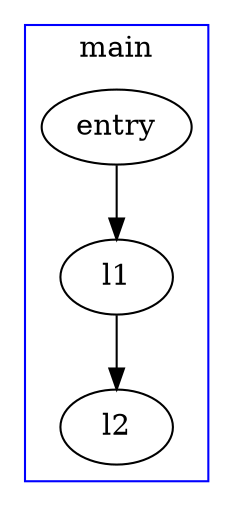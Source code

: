 strict digraph G {
  subgraph cluster_0 {
    label="main"
    color=blue
    subgraph_0_node_0[label="entry",shape=oval]
    subgraph_0_node_1[label="l1",shape=oval]
    subgraph_0_node_2[label="l2",shape=oval]
    subgraph_0_node_0 -> subgraph_0_node_1
    subgraph_0_node_1 -> subgraph_0_node_2
  }
}
